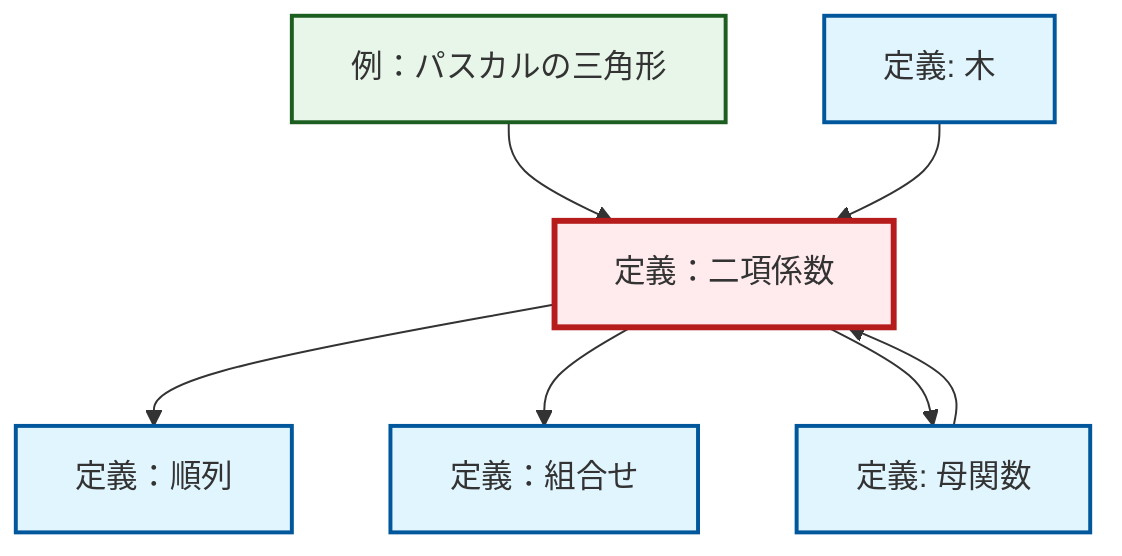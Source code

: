 graph TD
    classDef definition fill:#e1f5fe,stroke:#01579b,stroke-width:2px
    classDef theorem fill:#f3e5f5,stroke:#4a148c,stroke-width:2px
    classDef axiom fill:#fff3e0,stroke:#e65100,stroke-width:2px
    classDef example fill:#e8f5e9,stroke:#1b5e20,stroke-width:2px
    classDef current fill:#ffebee,stroke:#b71c1c,stroke-width:3px
    def-permutation["定義：順列"]:::definition
    ex-pascals-triangle["例：パスカルの三角形"]:::example
    def-tree["定義: 木"]:::definition
    def-generating-function["定義: 母関数"]:::definition
    def-binomial-coefficient["定義：二項係数"]:::definition
    def-combination["定義：組合せ"]:::definition
    ex-pascals-triangle --> def-binomial-coefficient
    def-binomial-coefficient --> def-permutation
    def-binomial-coefficient --> def-combination
    def-binomial-coefficient --> def-generating-function
    def-generating-function --> def-binomial-coefficient
    def-tree --> def-binomial-coefficient
    class def-binomial-coefficient current
